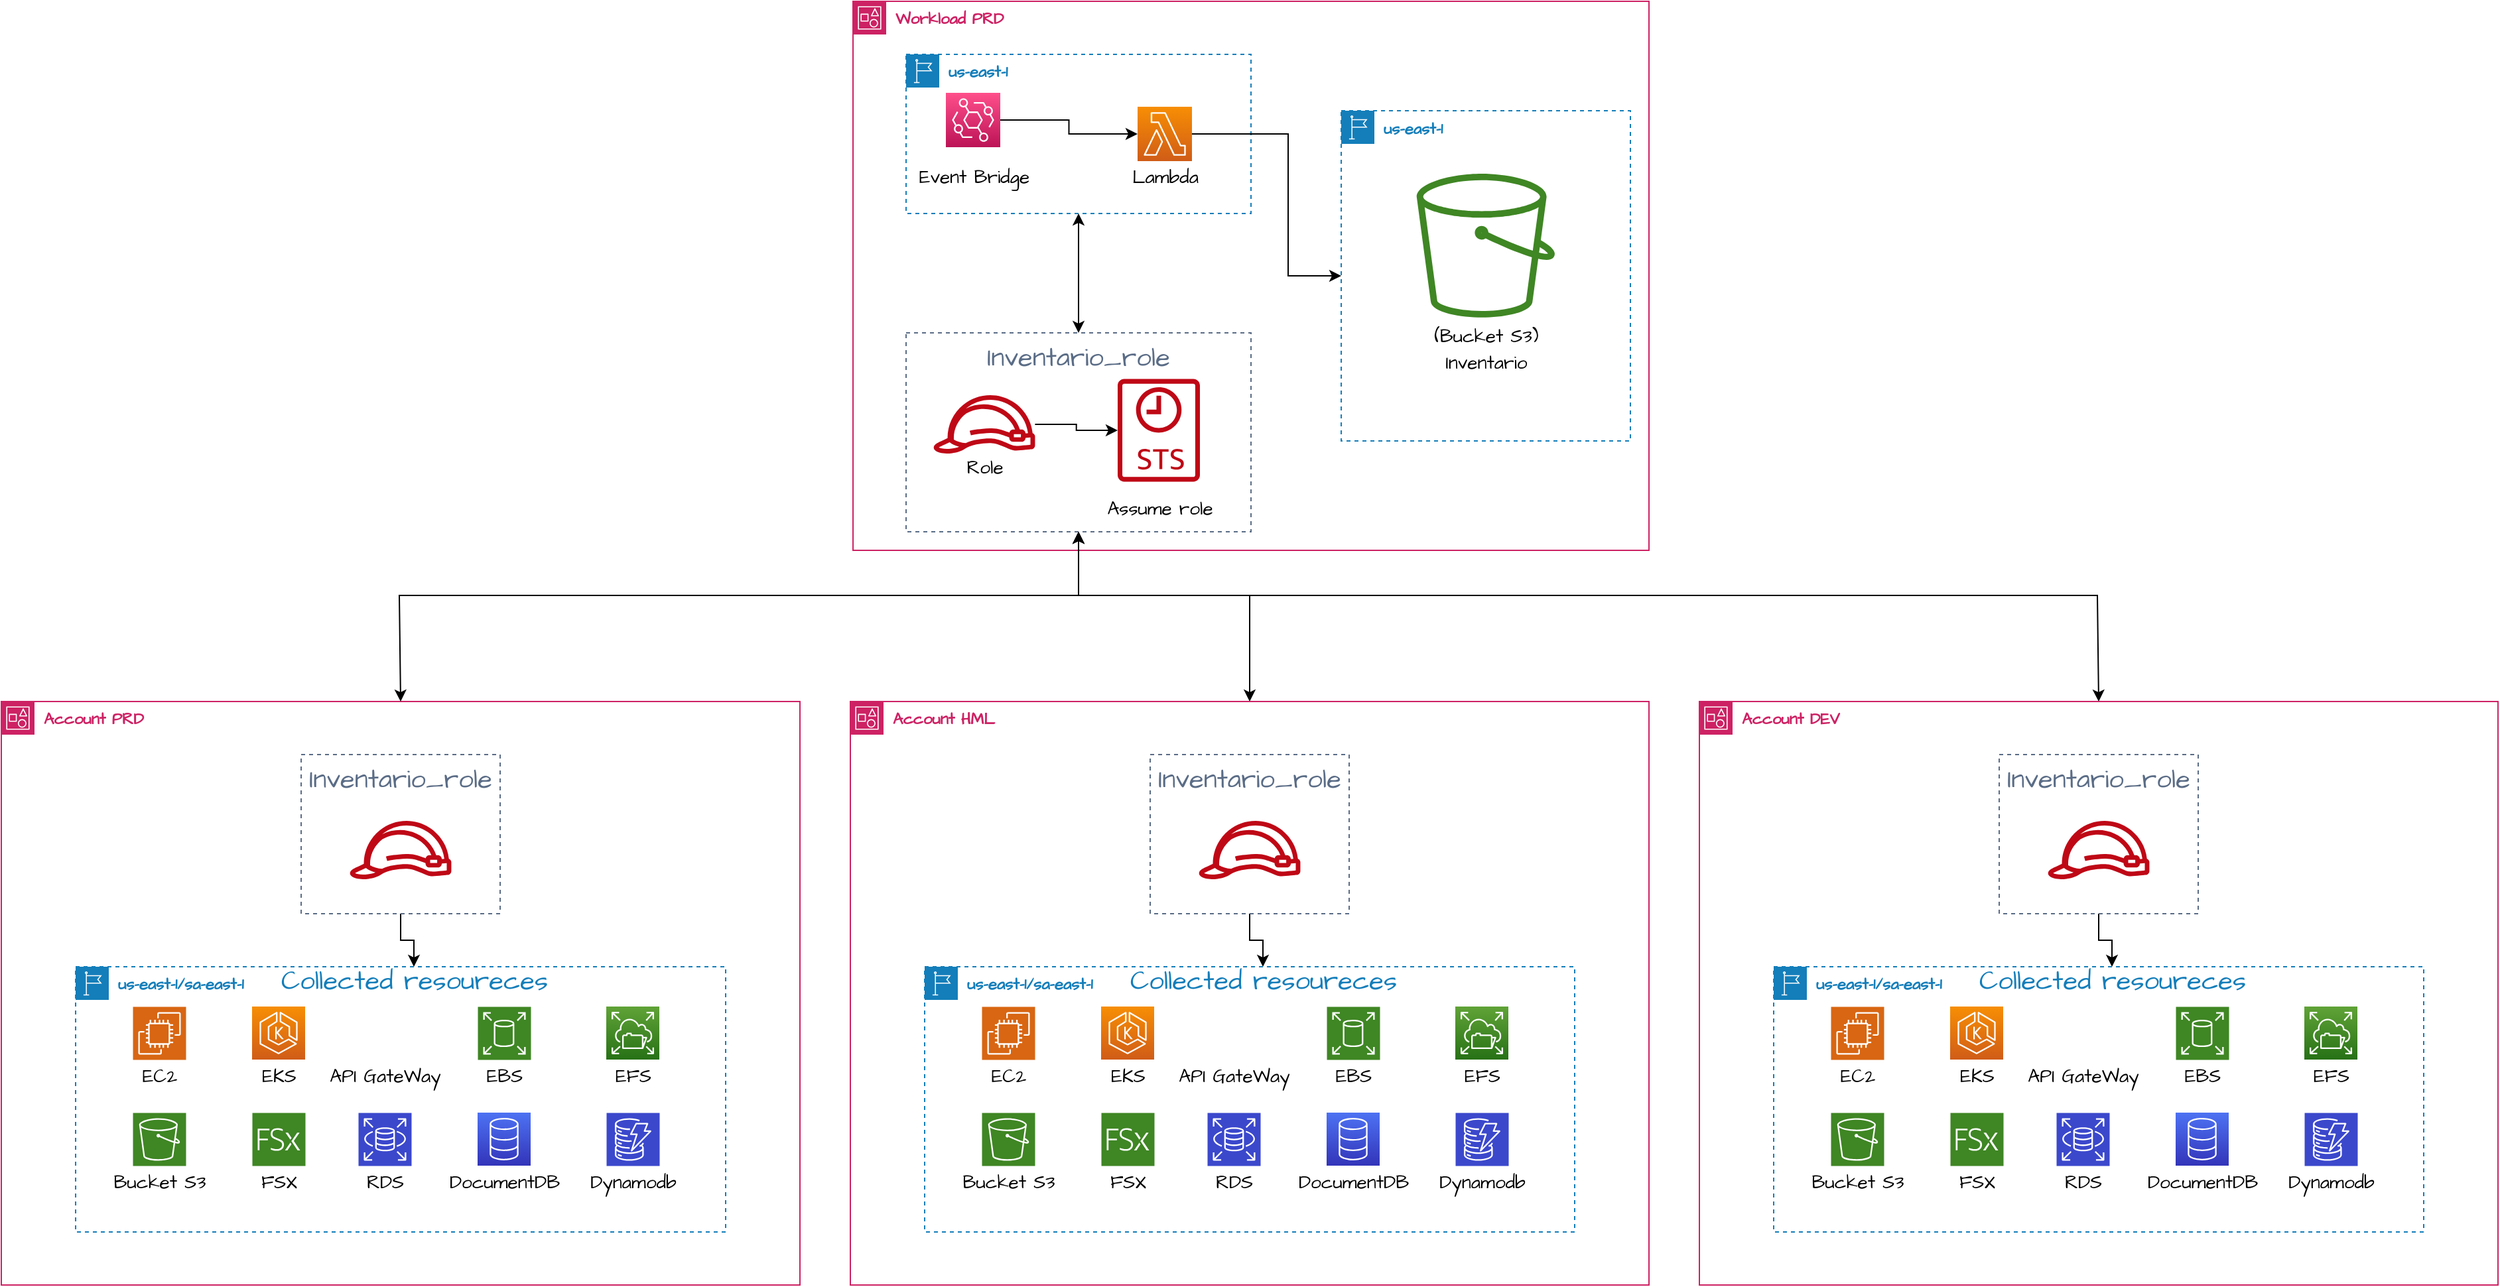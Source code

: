 <mxfile version="21.2.9" type="github">
  <diagram name="Página-1" id="VzRooWuVWmmBLkSY3yeb">
    <mxGraphModel dx="3067" dy="3306" grid="1" gridSize="10" guides="1" tooltips="1" connect="1" arrows="1" fold="1" page="1" pageScale="1" pageWidth="827" pageHeight="1169" math="0" shadow="0">
      <root>
        <mxCell id="0" />
        <mxCell id="1" parent="0" />
        <mxCell id="jStCBAq80HZp-Zrw6Ssf-123" value="&lt;b&gt;Workload PRD&lt;/b&gt;" style="points=[[0,0],[0.25,0],[0.5,0],[0.75,0],[1,0],[1,0.25],[1,0.5],[1,0.75],[1,1],[0.75,1],[0.5,1],[0.25,1],[0,1],[0,0.75],[0,0.5],[0,0.25]];outlineConnect=0;gradientColor=none;html=1;whiteSpace=wrap;fontSize=12;fontStyle=0;container=1;pointerEvents=0;collapsible=0;recursiveResize=0;shape=mxgraph.aws4.group;grIcon=mxgraph.aws4.group_account;strokeColor=#CD2264;fillColor=none;verticalAlign=top;align=left;spacingLeft=30;fontColor=#CD2264;dashed=0;hachureGap=4;fontFamily=Architects Daughter;fontSource=https%3A%2F%2Ffonts.googleapis.com%2Fcss%3Ffamily%3DArchitects%2BDaughter;" vertex="1" parent="1">
          <mxGeometry x="-78" y="-2168" width="600" height="414" as="geometry" />
        </mxCell>
        <mxCell id="jStCBAq80HZp-Zrw6Ssf-241" value="&lt;b&gt;us-east-1&lt;/b&gt;" style="points=[[0,0],[0.25,0],[0.5,0],[0.75,0],[1,0],[1,0.25],[1,0.5],[1,0.75],[1,1],[0.75,1],[0.5,1],[0.25,1],[0,1],[0,0.75],[0,0.5],[0,0.25]];outlineConnect=0;gradientColor=none;html=1;whiteSpace=wrap;fontSize=12;fontStyle=0;container=1;pointerEvents=0;collapsible=0;recursiveResize=0;shape=mxgraph.aws4.group;grIcon=mxgraph.aws4.group_region;strokeColor=#147EBA;fillColor=none;verticalAlign=top;align=left;spacingLeft=30;fontColor=#147EBA;dashed=1;hachureGap=4;fontFamily=Architects Daughter;fontSource=https%3A%2F%2Ffonts.googleapis.com%2Fcss%3Ffamily%3DArchitects%2BDaughter;" vertex="1" parent="jStCBAq80HZp-Zrw6Ssf-123">
          <mxGeometry x="368" y="82.5" width="218" height="249" as="geometry" />
        </mxCell>
        <mxCell id="jStCBAq80HZp-Zrw6Ssf-157" value="" style="sketch=0;outlineConnect=0;fontColor=#232F3E;gradientColor=none;fillColor=#3F8624;strokeColor=none;dashed=0;verticalLabelPosition=bottom;verticalAlign=top;align=center;html=1;fontSize=12;fontStyle=0;aspect=fixed;pointerEvents=1;shape=mxgraph.aws4.bucket;hachureGap=4;jiggle=2;curveFitting=1;fontFamily=Architects Daughter;fontSource=https%3A%2F%2Ffonts.googleapis.com%2Fcss%3Ffamily%3DArchitects%2BDaughter;" vertex="1" parent="jStCBAq80HZp-Zrw6Ssf-241">
          <mxGeometry x="56.89" y="47.5" width="104.23" height="108.4" as="geometry" />
        </mxCell>
        <mxCell id="jStCBAq80HZp-Zrw6Ssf-158" value="&lt;font style=&quot;font-size: 14px;&quot;&gt;Inventario&lt;/font&gt;" style="text;html=1;align=center;verticalAlign=middle;resizable=0;points=[];autosize=1;strokeColor=none;fillColor=none;fontSize=20;fontFamily=Architects Daughter;" vertex="1" parent="jStCBAq80HZp-Zrw6Ssf-241">
          <mxGeometry x="69" y="167" width="80" height="40" as="geometry" />
        </mxCell>
        <mxCell id="jStCBAq80HZp-Zrw6Ssf-269" value="&lt;font style=&quot;font-size: 14px;&quot;&gt;(Bucket S3)&lt;/font&gt;" style="text;html=1;align=center;verticalAlign=middle;resizable=0;points=[];autosize=1;strokeColor=none;fillColor=none;fontSize=20;fontFamily=Architects Daughter;" vertex="1" parent="jStCBAq80HZp-Zrw6Ssf-241">
          <mxGeometry x="59.0" y="147" width="100" height="40" as="geometry" />
        </mxCell>
        <mxCell id="jStCBAq80HZp-Zrw6Ssf-126" value="Inventario_role" style="fillColor=none;strokeColor=#5A6C86;dashed=1;verticalAlign=top;fontStyle=0;fontColor=#5A6C86;whiteSpace=wrap;html=1;hachureGap=4;fontFamily=Architects Daughter;fontSource=https%3A%2F%2Ffonts.googleapis.com%2Fcss%3Ffamily%3DArchitects%2BDaughter;fontSize=20;" vertex="1" parent="jStCBAq80HZp-Zrw6Ssf-123">
          <mxGeometry x="40" y="250" width="260" height="150" as="geometry" />
        </mxCell>
        <mxCell id="jStCBAq80HZp-Zrw6Ssf-124" value="&lt;b&gt;us-east-1&lt;/b&gt;" style="points=[[0,0],[0.25,0],[0.5,0],[0.75,0],[1,0],[1,0.25],[1,0.5],[1,0.75],[1,1],[0.75,1],[0.5,1],[0.25,1],[0,1],[0,0.75],[0,0.5],[0,0.25]];outlineConnect=0;gradientColor=none;html=1;whiteSpace=wrap;fontSize=12;fontStyle=0;container=1;pointerEvents=0;collapsible=0;recursiveResize=0;shape=mxgraph.aws4.group;grIcon=mxgraph.aws4.group_region;strokeColor=#147EBA;fillColor=none;verticalAlign=top;align=left;spacingLeft=30;fontColor=#147EBA;dashed=1;hachureGap=4;fontFamily=Architects Daughter;fontSource=https%3A%2F%2Ffonts.googleapis.com%2Fcss%3Ffamily%3DArchitects%2BDaughter;" vertex="1" parent="jStCBAq80HZp-Zrw6Ssf-123">
          <mxGeometry x="40" y="40" width="260" height="120" as="geometry" />
        </mxCell>
        <mxCell id="jStCBAq80HZp-Zrw6Ssf-97" value="" style="sketch=0;points=[[0,0,0],[0.25,0,0],[0.5,0,0],[0.75,0,0],[1,0,0],[0,1,0],[0.25,1,0],[0.5,1,0],[0.75,1,0],[1,1,0],[0,0.25,0],[0,0.5,0],[0,0.75,0],[1,0.25,0],[1,0.5,0],[1,0.75,0]];outlineConnect=0;fontColor=#232F3E;gradientColor=#F78E04;gradientDirection=north;fillColor=#D05C17;strokeColor=#ffffff;dashed=0;verticalLabelPosition=bottom;verticalAlign=top;align=center;html=1;fontSize=12;fontStyle=0;aspect=fixed;shape=mxgraph.aws4.resourceIcon;resIcon=mxgraph.aws4.lambda;hachureGap=4;jiggle=2;curveFitting=1;fontFamily=Architects Daughter;fontSource=https%3A%2F%2Ffonts.googleapis.com%2Fcss%3Ffamily%3DArchitects%2BDaughter;" vertex="1" parent="jStCBAq80HZp-Zrw6Ssf-124">
          <mxGeometry x="174.5" y="39.5" width="41" height="41" as="geometry" />
        </mxCell>
        <mxCell id="jStCBAq80HZp-Zrw6Ssf-271" value="&lt;font style=&quot;font-size: 14px;&quot;&gt;Lambda&lt;/font&gt;" style="text;html=1;align=center;verticalAlign=middle;resizable=0;points=[];autosize=1;strokeColor=none;fillColor=none;fontSize=20;fontFamily=Architects Daughter;" vertex="1" parent="jStCBAq80HZp-Zrw6Ssf-124">
          <mxGeometry x="160" y="70" width="70" height="40" as="geometry" />
        </mxCell>
        <mxCell id="jStCBAq80HZp-Zrw6Ssf-281" style="edgeStyle=orthogonalEdgeStyle;rounded=0;hachureGap=4;orthogonalLoop=1;jettySize=auto;html=1;fontFamily=Architects Daughter;fontSource=https%3A%2F%2Ffonts.googleapis.com%2Fcss%3Ffamily%3DArchitects%2BDaughter;fontSize=16;entryX=0;entryY=0.5;entryDx=0;entryDy=0;entryPerimeter=0;" edge="1" parent="jStCBAq80HZp-Zrw6Ssf-124" source="jStCBAq80HZp-Zrw6Ssf-103" target="jStCBAq80HZp-Zrw6Ssf-97">
          <mxGeometry relative="1" as="geometry">
            <mxPoint x="150" y="49" as="targetPoint" />
          </mxGeometry>
        </mxCell>
        <mxCell id="jStCBAq80HZp-Zrw6Ssf-103" value="" style="sketch=0;points=[[0,0,0],[0.25,0,0],[0.5,0,0],[0.75,0,0],[1,0,0],[0,1,0],[0.25,1,0],[0.5,1,0],[0.75,1,0],[1,1,0],[0,0.25,0],[0,0.5,0],[0,0.75,0],[1,0.25,0],[1,0.5,0],[1,0.75,0]];outlineConnect=0;fontColor=#232F3E;gradientColor=#FF4F8B;gradientDirection=north;fillColor=#BC1356;strokeColor=#ffffff;dashed=0;verticalLabelPosition=bottom;verticalAlign=top;align=center;html=1;fontSize=12;fontStyle=0;aspect=fixed;shape=mxgraph.aws4.resourceIcon;resIcon=mxgraph.aws4.eventbridge;hachureGap=4;jiggle=2;curveFitting=1;fontFamily=Architects Daughter;fontSource=https%3A%2F%2Ffonts.googleapis.com%2Fcss%3Ffamily%3DArchitects%2BDaughter;" vertex="1" parent="jStCBAq80HZp-Zrw6Ssf-124">
          <mxGeometry x="30" y="29" width="41" height="41" as="geometry" />
        </mxCell>
        <mxCell id="jStCBAq80HZp-Zrw6Ssf-272" value="&lt;font style=&quot;font-size: 14px;&quot;&gt;Event Bridge&lt;/font&gt;" style="text;html=1;align=center;verticalAlign=middle;resizable=0;points=[];autosize=1;strokeColor=none;fillColor=none;fontSize=20;fontFamily=Architects Daughter;" vertex="1" parent="jStCBAq80HZp-Zrw6Ssf-124">
          <mxGeometry x="-4.5" y="70" width="110" height="40" as="geometry" />
        </mxCell>
        <mxCell id="jStCBAq80HZp-Zrw6Ssf-282" style="edgeStyle=orthogonalEdgeStyle;rounded=0;hachureGap=4;orthogonalLoop=1;jettySize=auto;html=1;fontFamily=Architects Daughter;fontSource=https%3A%2F%2Ffonts.googleapis.com%2Fcss%3Ffamily%3DArchitects%2BDaughter;fontSize=16;" edge="1" parent="jStCBAq80HZp-Zrw6Ssf-123" source="jStCBAq80HZp-Zrw6Ssf-127" target="jStCBAq80HZp-Zrw6Ssf-128">
          <mxGeometry relative="1" as="geometry" />
        </mxCell>
        <mxCell id="jStCBAq80HZp-Zrw6Ssf-127" value="" style="sketch=0;outlineConnect=0;fontColor=#232F3E;gradientColor=none;fillColor=#BF0816;strokeColor=none;dashed=0;verticalLabelPosition=bottom;verticalAlign=top;align=center;html=1;fontSize=12;fontStyle=0;aspect=fixed;pointerEvents=1;shape=mxgraph.aws4.role;hachureGap=4;jiggle=2;curveFitting=1;fontFamily=Architects Daughter;fontSource=https%3A%2F%2Ffonts.googleapis.com%2Fcss%3Ffamily%3DArchitects%2BDaughter;" vertex="1" parent="jStCBAq80HZp-Zrw6Ssf-123">
          <mxGeometry x="60.0" y="297" width="78" height="44" as="geometry" />
        </mxCell>
        <mxCell id="jStCBAq80HZp-Zrw6Ssf-128" value="" style="sketch=0;outlineConnect=0;fontColor=#232F3E;gradientColor=none;fillColor=#BF0816;strokeColor=none;dashed=0;verticalLabelPosition=bottom;verticalAlign=top;align=center;html=1;fontSize=12;fontStyle=0;aspect=fixed;pointerEvents=1;shape=mxgraph.aws4.sts_alternate;hachureGap=4;jiggle=2;curveFitting=1;fontFamily=Architects Daughter;fontSource=https%3A%2F%2Ffonts.googleapis.com%2Fcss%3Ffamily%3DArchitects%2BDaughter;" vertex="1" parent="jStCBAq80HZp-Zrw6Ssf-123">
          <mxGeometry x="199.5" y="284.5" width="62" height="78" as="geometry" />
        </mxCell>
        <mxCell id="jStCBAq80HZp-Zrw6Ssf-270" value="&lt;font style=&quot;font-size: 14px;&quot;&gt;Role&lt;/font&gt;" style="text;html=1;align=center;verticalAlign=middle;resizable=0;points=[];autosize=1;strokeColor=none;fillColor=none;fontSize=20;fontFamily=Architects Daughter;" vertex="1" parent="jStCBAq80HZp-Zrw6Ssf-123">
          <mxGeometry x="74" y="329" width="50" height="40" as="geometry" />
        </mxCell>
        <mxCell id="jStCBAq80HZp-Zrw6Ssf-284" value="&lt;font style=&quot;font-size: 14px;&quot;&gt;Assume role&lt;/font&gt;" style="text;html=1;align=center;verticalAlign=middle;resizable=0;points=[];autosize=1;strokeColor=none;fillColor=none;fontSize=20;fontFamily=Architects Daughter;" vertex="1" parent="jStCBAq80HZp-Zrw6Ssf-123">
          <mxGeometry x="180.5" y="360" width="100" height="40" as="geometry" />
        </mxCell>
        <mxCell id="jStCBAq80HZp-Zrw6Ssf-289" value="" style="endArrow=classic;startArrow=classic;html=1;rounded=0;hachureGap=4;fontFamily=Architects Daughter;fontSource=https%3A%2F%2Ffonts.googleapis.com%2Fcss%3Ffamily%3DArchitects%2BDaughter;fontSize=16;entryX=0.5;entryY=1;entryDx=0;entryDy=0;exitX=0.5;exitY=0;exitDx=0;exitDy=0;" edge="1" parent="jStCBAq80HZp-Zrw6Ssf-123" source="jStCBAq80HZp-Zrw6Ssf-126" target="jStCBAq80HZp-Zrw6Ssf-124">
          <mxGeometry width="50" height="50" relative="1" as="geometry">
            <mxPoint x="125" y="227" as="sourcePoint" />
            <mxPoint x="175" y="177" as="targetPoint" />
          </mxGeometry>
        </mxCell>
        <mxCell id="jStCBAq80HZp-Zrw6Ssf-293" style="edgeStyle=orthogonalEdgeStyle;rounded=0;hachureGap=4;orthogonalLoop=1;jettySize=auto;html=1;fontFamily=Architects Daughter;fontSource=https%3A%2F%2Ffonts.googleapis.com%2Fcss%3Ffamily%3DArchitects%2BDaughter;fontSize=16;" edge="1" parent="jStCBAq80HZp-Zrw6Ssf-123" source="jStCBAq80HZp-Zrw6Ssf-97" target="jStCBAq80HZp-Zrw6Ssf-241">
          <mxGeometry relative="1" as="geometry">
            <Array as="points">
              <mxPoint x="328" y="100" />
              <mxPoint x="328" y="207" />
            </Array>
          </mxGeometry>
        </mxCell>
        <mxCell id="jStCBAq80HZp-Zrw6Ssf-132" value="&lt;b&gt;Account PRD&lt;/b&gt;" style="points=[[0,0],[0.25,0],[0.5,0],[0.75,0],[1,0],[1,0.25],[1,0.5],[1,0.75],[1,1],[0.75,1],[0.5,1],[0.25,1],[0,1],[0,0.75],[0,0.5],[0,0.25]];outlineConnect=0;gradientColor=none;html=1;whiteSpace=wrap;fontSize=12;fontStyle=0;container=1;pointerEvents=0;collapsible=0;recursiveResize=0;shape=mxgraph.aws4.group;grIcon=mxgraph.aws4.group_account;strokeColor=#CD2264;fillColor=none;verticalAlign=top;align=left;spacingLeft=30;fontColor=#CD2264;dashed=0;hachureGap=4;fontFamily=Architects Daughter;fontSource=https%3A%2F%2Ffonts.googleapis.com%2Fcss%3Ffamily%3DArchitects%2BDaughter;" vertex="1" parent="1">
          <mxGeometry x="-720" y="-1640" width="602" height="440" as="geometry" />
        </mxCell>
        <mxCell id="jStCBAq80HZp-Zrw6Ssf-296" style="edgeStyle=orthogonalEdgeStyle;rounded=0;hachureGap=4;orthogonalLoop=1;jettySize=auto;html=1;fontFamily=Architects Daughter;fontSource=https%3A%2F%2Ffonts.googleapis.com%2Fcss%3Ffamily%3DArchitects%2BDaughter;fontSize=16;entryX=0.5;entryY=0.25;entryDx=0;entryDy=0;entryPerimeter=0;" edge="1" parent="jStCBAq80HZp-Zrw6Ssf-132" source="jStCBAq80HZp-Zrw6Ssf-135" target="jStCBAq80HZp-Zrw6Ssf-198">
          <mxGeometry relative="1" as="geometry" />
        </mxCell>
        <mxCell id="jStCBAq80HZp-Zrw6Ssf-135" value="Inventario_role" style="fillColor=none;strokeColor=#5A6C86;dashed=1;verticalAlign=top;fontStyle=0;fontColor=#5A6C86;whiteSpace=wrap;html=1;hachureGap=4;fontFamily=Architects Daughter;fontSource=https%3A%2F%2Ffonts.googleapis.com%2Fcss%3Ffamily%3DArchitects%2BDaughter;fontSize=20;" vertex="1" parent="jStCBAq80HZp-Zrw6Ssf-132">
          <mxGeometry x="226" y="40" width="150" height="120" as="geometry" />
        </mxCell>
        <mxCell id="jStCBAq80HZp-Zrw6Ssf-137" value="" style="sketch=0;outlineConnect=0;fontColor=#232F3E;gradientColor=none;fillColor=#BF0816;strokeColor=none;dashed=0;verticalLabelPosition=bottom;verticalAlign=top;align=center;html=1;fontSize=12;fontStyle=0;aspect=fixed;pointerEvents=1;shape=mxgraph.aws4.role;hachureGap=4;jiggle=2;curveFitting=1;fontFamily=Architects Daughter;fontSource=https%3A%2F%2Ffonts.googleapis.com%2Fcss%3Ffamily%3DArchitects%2BDaughter;" vertex="1" parent="jStCBAq80HZp-Zrw6Ssf-132">
          <mxGeometry x="262.0" y="90" width="78" height="44" as="geometry" />
        </mxCell>
        <mxCell id="jStCBAq80HZp-Zrw6Ssf-140" value="&lt;b&gt;us-east-1/sa-east-1&lt;/b&gt;" style="points=[[0,0],[0.25,0],[0.5,0],[0.75,0],[1,0],[1,0.25],[1,0.5],[1,0.75],[1,1],[0.75,1],[0.5,1],[0.25,1],[0,1],[0,0.75],[0,0.5],[0,0.25]];outlineConnect=0;gradientColor=none;html=1;whiteSpace=wrap;fontSize=12;fontStyle=0;container=1;pointerEvents=0;collapsible=0;recursiveResize=0;shape=mxgraph.aws4.group;grIcon=mxgraph.aws4.group_region;strokeColor=#147EBA;fillColor=none;verticalAlign=top;align=left;spacingLeft=30;fontColor=#147EBA;dashed=1;hachureGap=4;fontFamily=Architects Daughter;fontSource=https%3A%2F%2Ffonts.googleapis.com%2Fcss%3Ffamily%3DArchitects%2BDaughter;" vertex="1" parent="jStCBAq80HZp-Zrw6Ssf-132">
          <mxGeometry x="56" y="200" width="490" height="200" as="geometry" />
        </mxCell>
        <mxCell id="jStCBAq80HZp-Zrw6Ssf-79" value="" style="html=1;overflow=block;blockSpacing=1;whiteSpace=wrap;shape=mxgraph.aws4.resourceIcon;resIcon=mxgraph.aws4.ec2;verticalLabelPosition=bottom;align=center;verticalAlign=top;strokeColor=#ffffff;pointerEvents=1;fontSize=13;spacing=0;strokeOpacity=100;rounded=1;absoluteArcSize=1;arcSize=9;fillColor=#d86613;strokeWidth=2.3;lucidId=VLP564rc3VLV;" vertex="1" parent="jStCBAq80HZp-Zrw6Ssf-140">
          <mxGeometry x="43" y="30" width="40" height="40" as="geometry" />
        </mxCell>
        <mxCell id="jStCBAq80HZp-Zrw6Ssf-115" value="" style="sketch=0;points=[[0,0,0],[0.25,0,0],[0.5,0,0],[0.75,0,0],[1,0,0],[0,1,0],[0.25,1,0],[0.5,1,0],[0.75,1,0],[1,1,0],[0,0.25,0],[0,0.5,0],[0,0.75,0],[1,0.25,0],[1,0.5,0],[1,0.75,0]];outlineConnect=0;fontColor=#232F3E;gradientColor=#F78E04;gradientDirection=north;fillColor=#D05C17;strokeColor=#ffffff;dashed=0;verticalLabelPosition=bottom;verticalAlign=top;align=center;html=1;fontSize=12;fontStyle=0;aspect=fixed;shape=mxgraph.aws4.resourceIcon;resIcon=mxgraph.aws4.eks;hachureGap=4;jiggle=2;curveFitting=1;fontFamily=Architects Daughter;fontSource=https%3A%2F%2Ffonts.googleapis.com%2Fcss%3Ffamily%3DArchitects%2BDaughter;" vertex="1" parent="jStCBAq80HZp-Zrw6Ssf-140">
          <mxGeometry x="133" y="30" width="40" height="40" as="geometry" />
        </mxCell>
        <mxCell id="jStCBAq80HZp-Zrw6Ssf-84" value="" style="html=1;overflow=block;blockSpacing=1;whiteSpace=wrap;shape=image;fontSize=13;spacing=0;strokeColor=none;strokeOpacity=100;strokeWidth=0;image=https://images.lucid.app/images/45615121-0fde-41e3-a332-d0e352b0bb33/content;imageAspect=0;lucidId=YUP5qHfr82i2;" vertex="1" parent="jStCBAq80HZp-Zrw6Ssf-140">
          <mxGeometry x="213" y="30" width="40" height="40" as="geometry" />
        </mxCell>
        <mxCell id="jStCBAq80HZp-Zrw6Ssf-82" value="" style="html=1;overflow=block;blockSpacing=1;whiteSpace=wrap;shape=mxgraph.aws4.resourceIcon;resIcon=mxgraph.aws4.elastic_block_store;labelPosition=center;verticalLabelPosition=bottom;align=center;verticalAlign=top;strokeColor=#ffffff;pointerEvents=1;fontSize=13;spacing=0;strokeOpacity=100;rounded=1;absoluteArcSize=1;arcSize=9;fillColor=#3f8624;strokeWidth=2.3;lucidId=uNP53A2GF-6j;" vertex="1" parent="jStCBAq80HZp-Zrw6Ssf-140">
          <mxGeometry x="303" y="30" width="40" height="40" as="geometry" />
        </mxCell>
        <mxCell id="jStCBAq80HZp-Zrw6Ssf-116" value="" style="sketch=0;points=[[0,0,0],[0.25,0,0],[0.5,0,0],[0.75,0,0],[1,0,0],[0,1,0],[0.25,1,0],[0.5,1,0],[0.75,1,0],[1,1,0],[0,0.25,0],[0,0.5,0],[0,0.75,0],[1,0.25,0],[1,0.5,0],[1,0.75,0]];outlineConnect=0;fontColor=#232F3E;gradientColor=#60A337;gradientDirection=north;fillColor=#277116;strokeColor=#ffffff;dashed=0;verticalLabelPosition=bottom;verticalAlign=top;align=center;html=1;fontSize=12;fontStyle=0;aspect=fixed;shape=mxgraph.aws4.resourceIcon;resIcon=mxgraph.aws4.elastic_file_system;hachureGap=4;jiggle=2;curveFitting=1;fontFamily=Architects Daughter;fontSource=https%3A%2F%2Ffonts.googleapis.com%2Fcss%3Ffamily%3DArchitects%2BDaughter;" vertex="1" parent="jStCBAq80HZp-Zrw6Ssf-140">
          <mxGeometry x="400" y="30" width="40" height="40" as="geometry" />
        </mxCell>
        <mxCell id="jStCBAq80HZp-Zrw6Ssf-85" value="" style="html=1;overflow=block;blockSpacing=1;whiteSpace=wrap;shape=mxgraph.aws4.resourceIcon;resIcon=mxgraph.aws4.s3;labelPosition=center;verticalLabelPosition=bottom;align=center;verticalAlign=top;strokeColor=#ffffff;pointerEvents=1;fontSize=13;spacing=0;strokeOpacity=100;rounded=1;absoluteArcSize=1;arcSize=9;fillColor=#3f8624;strokeWidth=2.3;lucidId=0VP5lnikihRS;" vertex="1" parent="jStCBAq80HZp-Zrw6Ssf-140">
          <mxGeometry x="43" y="110" width="40" height="40" as="geometry" />
        </mxCell>
        <mxCell id="jStCBAq80HZp-Zrw6Ssf-81" value="" style="html=1;overflow=block;blockSpacing=1;whiteSpace=wrap;shape=mxgraph.aws4.resourceIcon;resIcon=mxgraph.aws4.fsx;labelPosition=center;verticalLabelPosition=bottom;align=center;verticalAlign=top;strokeColor=#ffffff;pointerEvents=1;fontSize=13;spacing=0;strokeOpacity=100;rounded=1;absoluteArcSize=1;arcSize=9;fillColor=#3f8624;strokeWidth=2.3;lucidId=9MP5vk~L6b_T;" vertex="1" parent="jStCBAq80HZp-Zrw6Ssf-140">
          <mxGeometry x="133" y="110" width="40" height="40" as="geometry" />
        </mxCell>
        <mxCell id="jStCBAq80HZp-Zrw6Ssf-86" value="" style="html=1;overflow=block;blockSpacing=1;whiteSpace=wrap;shape=mxgraph.aws4.resourceIcon;resIcon=mxgraph.aws4.rds;verticalLabelPosition=bottom;align=center;verticalAlign=top;strokeColor=#ffffff;pointerEvents=1;fontSize=13;spacing=0;strokeOpacity=100;rounded=1;absoluteArcSize=1;arcSize=9;fillColor=#3b48cc;strokeWidth=2.3;lucidId=CWP5NWTmOiCy;" vertex="1" parent="jStCBAq80HZp-Zrw6Ssf-140">
          <mxGeometry x="213" y="110" width="40" height="40" as="geometry" />
        </mxCell>
        <mxCell id="jStCBAq80HZp-Zrw6Ssf-88" value="" style="html=1;overflow=block;blockSpacing=1;whiteSpace=wrap;shape=mxgraph.aws4.resourceIcon;resIcon=mxgraph.aws4.dynamodb;verticalLabelPosition=bottom;align=center;verticalAlign=top;strokeColor=#ffffff;pointerEvents=1;fontSize=13;spacing=0;strokeOpacity=100;rounded=1;absoluteArcSize=1;arcSize=9;fillColor=#3b48cc;strokeWidth=2.3;lucidId=0XP5R61sQiSh;" vertex="1" parent="jStCBAq80HZp-Zrw6Ssf-140">
          <mxGeometry x="400" y="110" width="40" height="40" as="geometry" />
        </mxCell>
        <mxCell id="jStCBAq80HZp-Zrw6Ssf-198" value="&lt;font color=&quot;#147eba&quot;&gt;Collected resoureces&lt;/font&gt;&lt;span data-lucid-content=&quot;{&amp;quot;t&amp;quot;:&amp;quot;    Collected resources&amp;quot;,&amp;quot;m&amp;quot;:[{&amp;quot;s&amp;quot;:0,&amp;quot;n&amp;quot;:&amp;quot;a&amp;quot;,&amp;quot;v&amp;quot;:&amp;quot;left&amp;quot;},{&amp;quot;s&amp;quot;:0,&amp;quot;n&amp;quot;:&amp;quot;c&amp;quot;,&amp;quot;v&amp;quot;:&amp;quot;#b40c4cff&amp;quot;,&amp;quot;e&amp;quot;:23},{&amp;quot;s&amp;quot;:0,&amp;quot;n&amp;quot;:&amp;quot;s&amp;quot;,&amp;quot;v&amp;quot;:17.778,&amp;quot;e&amp;quot;:23}]}&quot; data-lucid-type=&quot;application/vnd.lucid.text&quot;&gt;&lt;/span&gt;" style="text;html=1;align=center;verticalAlign=middle;resizable=0;points=[];autosize=1;strokeColor=none;fillColor=none;fontSize=20;fontFamily=Architects Daughter;" vertex="1" parent="jStCBAq80HZp-Zrw6Ssf-140">
          <mxGeometry x="145" y="-10" width="220" height="40" as="geometry" />
        </mxCell>
        <mxCell id="jStCBAq80HZp-Zrw6Ssf-297" value="&lt;font style=&quot;font-size: 14px;&quot;&gt;EC2&lt;/font&gt;" style="text;html=1;align=center;verticalAlign=middle;resizable=0;points=[];autosize=1;strokeColor=none;fillColor=none;fontSize=20;fontFamily=Architects Daughter;" vertex="1" parent="jStCBAq80HZp-Zrw6Ssf-140">
          <mxGeometry x="38" y="60" width="50" height="40" as="geometry" />
        </mxCell>
        <mxCell id="jStCBAq80HZp-Zrw6Ssf-298" value="&lt;font style=&quot;font-size: 14px;&quot;&gt;EKS&lt;/font&gt;" style="text;html=1;align=center;verticalAlign=middle;resizable=0;points=[];autosize=1;strokeColor=none;fillColor=none;fontSize=20;fontFamily=Architects Daughter;" vertex="1" parent="jStCBAq80HZp-Zrw6Ssf-140">
          <mxGeometry x="128" y="60" width="50" height="40" as="geometry" />
        </mxCell>
        <mxCell id="jStCBAq80HZp-Zrw6Ssf-299" value="&lt;font style=&quot;font-size: 14px;&quot;&gt;API GateWay&lt;/font&gt;" style="text;html=1;align=center;verticalAlign=middle;resizable=0;points=[];autosize=1;strokeColor=none;fillColor=none;fontSize=20;fontFamily=Architects Daughter;" vertex="1" parent="jStCBAq80HZp-Zrw6Ssf-140">
          <mxGeometry x="178" y="60" width="110" height="40" as="geometry" />
        </mxCell>
        <mxCell id="jStCBAq80HZp-Zrw6Ssf-300" value="&lt;font style=&quot;font-size: 14px;&quot;&gt;EBS&lt;/font&gt;" style="text;html=1;align=center;verticalAlign=middle;resizable=0;points=[];autosize=1;strokeColor=none;fillColor=none;fontSize=20;fontFamily=Architects Daughter;" vertex="1" parent="jStCBAq80HZp-Zrw6Ssf-140">
          <mxGeometry x="298" y="60" width="50" height="40" as="geometry" />
        </mxCell>
        <mxCell id="jStCBAq80HZp-Zrw6Ssf-301" value="&lt;font style=&quot;font-size: 14px;&quot;&gt;EFS&lt;/font&gt;" style="text;html=1;align=center;verticalAlign=middle;resizable=0;points=[];autosize=1;strokeColor=none;fillColor=none;fontSize=20;fontFamily=Architects Daughter;" vertex="1" parent="jStCBAq80HZp-Zrw6Ssf-140">
          <mxGeometry x="395" y="60" width="50" height="40" as="geometry" />
        </mxCell>
        <mxCell id="jStCBAq80HZp-Zrw6Ssf-302" value="&lt;font style=&quot;font-size: 14px;&quot;&gt;Bucket S3&lt;/font&gt;" style="text;html=1;align=center;verticalAlign=middle;resizable=0;points=[];autosize=1;strokeColor=none;fillColor=none;fontSize=20;fontFamily=Architects Daughter;" vertex="1" parent="jStCBAq80HZp-Zrw6Ssf-140">
          <mxGeometry x="18" y="140" width="90" height="40" as="geometry" />
        </mxCell>
        <mxCell id="jStCBAq80HZp-Zrw6Ssf-303" value="&lt;font style=&quot;font-size: 14px;&quot;&gt;FSX&lt;/font&gt;" style="text;html=1;align=center;verticalAlign=middle;resizable=0;points=[];autosize=1;strokeColor=none;fillColor=none;fontSize=20;fontFamily=Architects Daughter;" vertex="1" parent="jStCBAq80HZp-Zrw6Ssf-140">
          <mxGeometry x="128" y="140" width="50" height="40" as="geometry" />
        </mxCell>
        <mxCell id="jStCBAq80HZp-Zrw6Ssf-304" value="&lt;font style=&quot;font-size: 14px;&quot;&gt;RDS&lt;/font&gt;" style="text;html=1;align=center;verticalAlign=middle;resizable=0;points=[];autosize=1;strokeColor=none;fillColor=none;fontSize=20;fontFamily=Architects Daughter;" vertex="1" parent="jStCBAq80HZp-Zrw6Ssf-140">
          <mxGeometry x="208" y="140" width="50" height="40" as="geometry" />
        </mxCell>
        <mxCell id="jStCBAq80HZp-Zrw6Ssf-305" value="" style="sketch=0;points=[[0,0,0],[0.25,0,0],[0.5,0,0],[0.75,0,0],[1,0,0],[0,1,0],[0.25,1,0],[0.5,1,0],[0.75,1,0],[1,1,0],[0,0.25,0],[0,0.5,0],[0,0.75,0],[1,0.25,0],[1,0.5,0],[1,0.75,0]];outlineConnect=0;fontColor=#232F3E;gradientColor=#4D72F3;gradientDirection=north;fillColor=#3334B9;strokeColor=#ffffff;dashed=0;verticalLabelPosition=bottom;verticalAlign=top;align=center;html=1;fontSize=12;fontStyle=0;aspect=fixed;shape=mxgraph.aws4.resourceIcon;resIcon=mxgraph.aws4.database;hachureGap=4;jiggle=2;curveFitting=1;fontFamily=Architects Daughter;fontSource=https%3A%2F%2Ffonts.googleapis.com%2Fcss%3Ffamily%3DArchitects%2BDaughter;" vertex="1" parent="jStCBAq80HZp-Zrw6Ssf-140">
          <mxGeometry x="303" y="110" width="40" height="40" as="geometry" />
        </mxCell>
        <mxCell id="jStCBAq80HZp-Zrw6Ssf-306" value="&lt;font style=&quot;font-size: 14px;&quot;&gt;DocumentDB&lt;/font&gt;" style="text;html=1;align=center;verticalAlign=middle;resizable=0;points=[];autosize=1;strokeColor=none;fillColor=none;fontSize=20;fontFamily=Architects Daughter;" vertex="1" parent="jStCBAq80HZp-Zrw6Ssf-140">
          <mxGeometry x="268" y="140" width="110" height="40" as="geometry" />
        </mxCell>
        <mxCell id="jStCBAq80HZp-Zrw6Ssf-307" value="&lt;font style=&quot;font-size: 14px;&quot;&gt;Dynamodb&lt;/font&gt;" style="text;html=1;align=center;verticalAlign=middle;resizable=0;points=[];autosize=1;strokeColor=none;fillColor=none;fontSize=20;fontFamily=Architects Daughter;" vertex="1" parent="jStCBAq80HZp-Zrw6Ssf-140">
          <mxGeometry x="375" y="140" width="90" height="40" as="geometry" />
        </mxCell>
        <mxCell id="jStCBAq80HZp-Zrw6Ssf-290" value="" style="endArrow=classic;startArrow=classic;html=1;rounded=0;hachureGap=4;fontFamily=Architects Daughter;fontSource=https%3A%2F%2Ffonts.googleapis.com%2Fcss%3Ffamily%3DArchitects%2BDaughter;fontSize=16;entryX=0.5;entryY=1;entryDx=0;entryDy=0;exitX=0.5;exitY=0;exitDx=0;exitDy=0;" edge="1" parent="1" source="jStCBAq80HZp-Zrw6Ssf-132" target="jStCBAq80HZp-Zrw6Ssf-126">
          <mxGeometry width="50" height="50" relative="1" as="geometry">
            <mxPoint x="70" y="-1690" as="sourcePoint" />
            <mxPoint x="120" y="-1740" as="targetPoint" />
            <Array as="points">
              <mxPoint x="-420" y="-1720" />
              <mxPoint x="92" y="-1720" />
            </Array>
          </mxGeometry>
        </mxCell>
        <mxCell id="jStCBAq80HZp-Zrw6Ssf-291" value="" style="endArrow=classic;startArrow=classic;html=1;rounded=0;hachureGap=4;fontFamily=Architects Daughter;fontSource=https%3A%2F%2Ffonts.googleapis.com%2Fcss%3Ffamily%3DArchitects%2BDaughter;fontSize=16;entryX=0.5;entryY=1;entryDx=0;entryDy=0;exitX=0.5;exitY=0;exitDx=0;exitDy=0;" edge="1" parent="1" source="jStCBAq80HZp-Zrw6Ssf-308" target="jStCBAq80HZp-Zrw6Ssf-126">
          <mxGeometry width="50" height="50" relative="1" as="geometry">
            <mxPoint x="220" y="-1620" as="sourcePoint" />
            <mxPoint x="70" y="-1760" as="targetPoint" />
            <Array as="points">
              <mxPoint x="221" y="-1720" />
              <mxPoint x="92" y="-1720" />
            </Array>
          </mxGeometry>
        </mxCell>
        <mxCell id="jStCBAq80HZp-Zrw6Ssf-292" value="" style="endArrow=classic;startArrow=classic;html=1;rounded=0;hachureGap=4;fontFamily=Architects Daughter;fontSource=https%3A%2F%2Ffonts.googleapis.com%2Fcss%3Ffamily%3DArchitects%2BDaughter;fontSize=16;entryX=0.5;entryY=1;entryDx=0;entryDy=0;exitX=0.5;exitY=0;exitDx=0;exitDy=0;" edge="1" parent="1" source="jStCBAq80HZp-Zrw6Ssf-334" target="jStCBAq80HZp-Zrw6Ssf-126">
          <mxGeometry width="50" height="50" relative="1" as="geometry">
            <mxPoint x="830" y="-1620" as="sourcePoint" />
            <mxPoint x="880" y="-1670" as="targetPoint" />
            <Array as="points">
              <mxPoint x="860" y="-1720" />
              <mxPoint x="92" y="-1720" />
            </Array>
          </mxGeometry>
        </mxCell>
        <mxCell id="jStCBAq80HZp-Zrw6Ssf-308" value="&lt;b&gt;Account HML&lt;/b&gt;" style="points=[[0,0],[0.25,0],[0.5,0],[0.75,0],[1,0],[1,0.25],[1,0.5],[1,0.75],[1,1],[0.75,1],[0.5,1],[0.25,1],[0,1],[0,0.75],[0,0.5],[0,0.25]];outlineConnect=0;gradientColor=none;html=1;whiteSpace=wrap;fontSize=12;fontStyle=0;container=1;pointerEvents=0;collapsible=0;recursiveResize=0;shape=mxgraph.aws4.group;grIcon=mxgraph.aws4.group_account;strokeColor=#CD2264;fillColor=none;verticalAlign=top;align=left;spacingLeft=30;fontColor=#CD2264;dashed=0;hachureGap=4;fontFamily=Architects Daughter;fontSource=https%3A%2F%2Ffonts.googleapis.com%2Fcss%3Ffamily%3DArchitects%2BDaughter;" vertex="1" parent="1">
          <mxGeometry x="-80" y="-1640" width="602" height="440" as="geometry" />
        </mxCell>
        <mxCell id="jStCBAq80HZp-Zrw6Ssf-309" style="edgeStyle=orthogonalEdgeStyle;rounded=0;hachureGap=4;orthogonalLoop=1;jettySize=auto;html=1;fontFamily=Architects Daughter;fontSource=https%3A%2F%2Ffonts.googleapis.com%2Fcss%3Ffamily%3DArchitects%2BDaughter;fontSize=16;entryX=0.5;entryY=0.25;entryDx=0;entryDy=0;entryPerimeter=0;" edge="1" parent="jStCBAq80HZp-Zrw6Ssf-308" source="jStCBAq80HZp-Zrw6Ssf-310" target="jStCBAq80HZp-Zrw6Ssf-322">
          <mxGeometry relative="1" as="geometry" />
        </mxCell>
        <mxCell id="jStCBAq80HZp-Zrw6Ssf-310" value="Inventario_role" style="fillColor=none;strokeColor=#5A6C86;dashed=1;verticalAlign=top;fontStyle=0;fontColor=#5A6C86;whiteSpace=wrap;html=1;hachureGap=4;fontFamily=Architects Daughter;fontSource=https%3A%2F%2Ffonts.googleapis.com%2Fcss%3Ffamily%3DArchitects%2BDaughter;fontSize=20;" vertex="1" parent="jStCBAq80HZp-Zrw6Ssf-308">
          <mxGeometry x="226" y="40" width="150" height="120" as="geometry" />
        </mxCell>
        <mxCell id="jStCBAq80HZp-Zrw6Ssf-311" value="" style="sketch=0;outlineConnect=0;fontColor=#232F3E;gradientColor=none;fillColor=#BF0816;strokeColor=none;dashed=0;verticalLabelPosition=bottom;verticalAlign=top;align=center;html=1;fontSize=12;fontStyle=0;aspect=fixed;pointerEvents=1;shape=mxgraph.aws4.role;hachureGap=4;jiggle=2;curveFitting=1;fontFamily=Architects Daughter;fontSource=https%3A%2F%2Ffonts.googleapis.com%2Fcss%3Ffamily%3DArchitects%2BDaughter;" vertex="1" parent="jStCBAq80HZp-Zrw6Ssf-308">
          <mxGeometry x="262.0" y="90" width="78" height="44" as="geometry" />
        </mxCell>
        <mxCell id="jStCBAq80HZp-Zrw6Ssf-312" value="&lt;b&gt;us-east-1/sa-east-1&lt;/b&gt;" style="points=[[0,0],[0.25,0],[0.5,0],[0.75,0],[1,0],[1,0.25],[1,0.5],[1,0.75],[1,1],[0.75,1],[0.5,1],[0.25,1],[0,1],[0,0.75],[0,0.5],[0,0.25]];outlineConnect=0;gradientColor=none;html=1;whiteSpace=wrap;fontSize=12;fontStyle=0;container=1;pointerEvents=0;collapsible=0;recursiveResize=0;shape=mxgraph.aws4.group;grIcon=mxgraph.aws4.group_region;strokeColor=#147EBA;fillColor=none;verticalAlign=top;align=left;spacingLeft=30;fontColor=#147EBA;dashed=1;hachureGap=4;fontFamily=Architects Daughter;fontSource=https%3A%2F%2Ffonts.googleapis.com%2Fcss%3Ffamily%3DArchitects%2BDaughter;" vertex="1" parent="jStCBAq80HZp-Zrw6Ssf-308">
          <mxGeometry x="56" y="200" width="490" height="200" as="geometry" />
        </mxCell>
        <mxCell id="jStCBAq80HZp-Zrw6Ssf-313" value="" style="html=1;overflow=block;blockSpacing=1;whiteSpace=wrap;shape=mxgraph.aws4.resourceIcon;resIcon=mxgraph.aws4.ec2;verticalLabelPosition=bottom;align=center;verticalAlign=top;strokeColor=#ffffff;pointerEvents=1;fontSize=13;spacing=0;strokeOpacity=100;rounded=1;absoluteArcSize=1;arcSize=9;fillColor=#d86613;strokeWidth=2.3;lucidId=VLP564rc3VLV;" vertex="1" parent="jStCBAq80HZp-Zrw6Ssf-312">
          <mxGeometry x="43" y="30" width="40" height="40" as="geometry" />
        </mxCell>
        <mxCell id="jStCBAq80HZp-Zrw6Ssf-314" value="" style="sketch=0;points=[[0,0,0],[0.25,0,0],[0.5,0,0],[0.75,0,0],[1,0,0],[0,1,0],[0.25,1,0],[0.5,1,0],[0.75,1,0],[1,1,0],[0,0.25,0],[0,0.5,0],[0,0.75,0],[1,0.25,0],[1,0.5,0],[1,0.75,0]];outlineConnect=0;fontColor=#232F3E;gradientColor=#F78E04;gradientDirection=north;fillColor=#D05C17;strokeColor=#ffffff;dashed=0;verticalLabelPosition=bottom;verticalAlign=top;align=center;html=1;fontSize=12;fontStyle=0;aspect=fixed;shape=mxgraph.aws4.resourceIcon;resIcon=mxgraph.aws4.eks;hachureGap=4;jiggle=2;curveFitting=1;fontFamily=Architects Daughter;fontSource=https%3A%2F%2Ffonts.googleapis.com%2Fcss%3Ffamily%3DArchitects%2BDaughter;" vertex="1" parent="jStCBAq80HZp-Zrw6Ssf-312">
          <mxGeometry x="133" y="30" width="40" height="40" as="geometry" />
        </mxCell>
        <mxCell id="jStCBAq80HZp-Zrw6Ssf-315" value="" style="html=1;overflow=block;blockSpacing=1;whiteSpace=wrap;shape=image;fontSize=13;spacing=0;strokeColor=none;strokeOpacity=100;strokeWidth=0;image=https://images.lucid.app/images/45615121-0fde-41e3-a332-d0e352b0bb33/content;imageAspect=0;lucidId=YUP5qHfr82i2;" vertex="1" parent="jStCBAq80HZp-Zrw6Ssf-312">
          <mxGeometry x="213" y="30" width="40" height="40" as="geometry" />
        </mxCell>
        <mxCell id="jStCBAq80HZp-Zrw6Ssf-316" value="" style="html=1;overflow=block;blockSpacing=1;whiteSpace=wrap;shape=mxgraph.aws4.resourceIcon;resIcon=mxgraph.aws4.elastic_block_store;labelPosition=center;verticalLabelPosition=bottom;align=center;verticalAlign=top;strokeColor=#ffffff;pointerEvents=1;fontSize=13;spacing=0;strokeOpacity=100;rounded=1;absoluteArcSize=1;arcSize=9;fillColor=#3f8624;strokeWidth=2.3;lucidId=uNP53A2GF-6j;" vertex="1" parent="jStCBAq80HZp-Zrw6Ssf-312">
          <mxGeometry x="303" y="30" width="40" height="40" as="geometry" />
        </mxCell>
        <mxCell id="jStCBAq80HZp-Zrw6Ssf-317" value="" style="sketch=0;points=[[0,0,0],[0.25,0,0],[0.5,0,0],[0.75,0,0],[1,0,0],[0,1,0],[0.25,1,0],[0.5,1,0],[0.75,1,0],[1,1,0],[0,0.25,0],[0,0.5,0],[0,0.75,0],[1,0.25,0],[1,0.5,0],[1,0.75,0]];outlineConnect=0;fontColor=#232F3E;gradientColor=#60A337;gradientDirection=north;fillColor=#277116;strokeColor=#ffffff;dashed=0;verticalLabelPosition=bottom;verticalAlign=top;align=center;html=1;fontSize=12;fontStyle=0;aspect=fixed;shape=mxgraph.aws4.resourceIcon;resIcon=mxgraph.aws4.elastic_file_system;hachureGap=4;jiggle=2;curveFitting=1;fontFamily=Architects Daughter;fontSource=https%3A%2F%2Ffonts.googleapis.com%2Fcss%3Ffamily%3DArchitects%2BDaughter;" vertex="1" parent="jStCBAq80HZp-Zrw6Ssf-312">
          <mxGeometry x="400" y="30" width="40" height="40" as="geometry" />
        </mxCell>
        <mxCell id="jStCBAq80HZp-Zrw6Ssf-318" value="" style="html=1;overflow=block;blockSpacing=1;whiteSpace=wrap;shape=mxgraph.aws4.resourceIcon;resIcon=mxgraph.aws4.s3;labelPosition=center;verticalLabelPosition=bottom;align=center;verticalAlign=top;strokeColor=#ffffff;pointerEvents=1;fontSize=13;spacing=0;strokeOpacity=100;rounded=1;absoluteArcSize=1;arcSize=9;fillColor=#3f8624;strokeWidth=2.3;lucidId=0VP5lnikihRS;" vertex="1" parent="jStCBAq80HZp-Zrw6Ssf-312">
          <mxGeometry x="43" y="110" width="40" height="40" as="geometry" />
        </mxCell>
        <mxCell id="jStCBAq80HZp-Zrw6Ssf-319" value="" style="html=1;overflow=block;blockSpacing=1;whiteSpace=wrap;shape=mxgraph.aws4.resourceIcon;resIcon=mxgraph.aws4.fsx;labelPosition=center;verticalLabelPosition=bottom;align=center;verticalAlign=top;strokeColor=#ffffff;pointerEvents=1;fontSize=13;spacing=0;strokeOpacity=100;rounded=1;absoluteArcSize=1;arcSize=9;fillColor=#3f8624;strokeWidth=2.3;lucidId=9MP5vk~L6b_T;" vertex="1" parent="jStCBAq80HZp-Zrw6Ssf-312">
          <mxGeometry x="133" y="110" width="40" height="40" as="geometry" />
        </mxCell>
        <mxCell id="jStCBAq80HZp-Zrw6Ssf-320" value="" style="html=1;overflow=block;blockSpacing=1;whiteSpace=wrap;shape=mxgraph.aws4.resourceIcon;resIcon=mxgraph.aws4.rds;verticalLabelPosition=bottom;align=center;verticalAlign=top;strokeColor=#ffffff;pointerEvents=1;fontSize=13;spacing=0;strokeOpacity=100;rounded=1;absoluteArcSize=1;arcSize=9;fillColor=#3b48cc;strokeWidth=2.3;lucidId=CWP5NWTmOiCy;" vertex="1" parent="jStCBAq80HZp-Zrw6Ssf-312">
          <mxGeometry x="213" y="110" width="40" height="40" as="geometry" />
        </mxCell>
        <mxCell id="jStCBAq80HZp-Zrw6Ssf-321" value="" style="html=1;overflow=block;blockSpacing=1;whiteSpace=wrap;shape=mxgraph.aws4.resourceIcon;resIcon=mxgraph.aws4.dynamodb;verticalLabelPosition=bottom;align=center;verticalAlign=top;strokeColor=#ffffff;pointerEvents=1;fontSize=13;spacing=0;strokeOpacity=100;rounded=1;absoluteArcSize=1;arcSize=9;fillColor=#3b48cc;strokeWidth=2.3;lucidId=0XP5R61sQiSh;" vertex="1" parent="jStCBAq80HZp-Zrw6Ssf-312">
          <mxGeometry x="400" y="110" width="40" height="40" as="geometry" />
        </mxCell>
        <mxCell id="jStCBAq80HZp-Zrw6Ssf-322" value="&lt;font color=&quot;#147eba&quot;&gt;Collected resoureces&lt;/font&gt;&lt;span data-lucid-content=&quot;{&amp;quot;t&amp;quot;:&amp;quot;    Collected resources&amp;quot;,&amp;quot;m&amp;quot;:[{&amp;quot;s&amp;quot;:0,&amp;quot;n&amp;quot;:&amp;quot;a&amp;quot;,&amp;quot;v&amp;quot;:&amp;quot;left&amp;quot;},{&amp;quot;s&amp;quot;:0,&amp;quot;n&amp;quot;:&amp;quot;c&amp;quot;,&amp;quot;v&amp;quot;:&amp;quot;#b40c4cff&amp;quot;,&amp;quot;e&amp;quot;:23},{&amp;quot;s&amp;quot;:0,&amp;quot;n&amp;quot;:&amp;quot;s&amp;quot;,&amp;quot;v&amp;quot;:17.778,&amp;quot;e&amp;quot;:23}]}&quot; data-lucid-type=&quot;application/vnd.lucid.text&quot;&gt;&lt;/span&gt;" style="text;html=1;align=center;verticalAlign=middle;resizable=0;points=[];autosize=1;strokeColor=none;fillColor=none;fontSize=20;fontFamily=Architects Daughter;" vertex="1" parent="jStCBAq80HZp-Zrw6Ssf-312">
          <mxGeometry x="145" y="-10" width="220" height="40" as="geometry" />
        </mxCell>
        <mxCell id="jStCBAq80HZp-Zrw6Ssf-323" value="&lt;font style=&quot;font-size: 14px;&quot;&gt;EC2&lt;/font&gt;" style="text;html=1;align=center;verticalAlign=middle;resizable=0;points=[];autosize=1;strokeColor=none;fillColor=none;fontSize=20;fontFamily=Architects Daughter;" vertex="1" parent="jStCBAq80HZp-Zrw6Ssf-312">
          <mxGeometry x="38" y="60" width="50" height="40" as="geometry" />
        </mxCell>
        <mxCell id="jStCBAq80HZp-Zrw6Ssf-324" value="&lt;font style=&quot;font-size: 14px;&quot;&gt;EKS&lt;/font&gt;" style="text;html=1;align=center;verticalAlign=middle;resizable=0;points=[];autosize=1;strokeColor=none;fillColor=none;fontSize=20;fontFamily=Architects Daughter;" vertex="1" parent="jStCBAq80HZp-Zrw6Ssf-312">
          <mxGeometry x="128" y="60" width="50" height="40" as="geometry" />
        </mxCell>
        <mxCell id="jStCBAq80HZp-Zrw6Ssf-325" value="&lt;font style=&quot;font-size: 14px;&quot;&gt;API GateWay&lt;/font&gt;" style="text;html=1;align=center;verticalAlign=middle;resizable=0;points=[];autosize=1;strokeColor=none;fillColor=none;fontSize=20;fontFamily=Architects Daughter;" vertex="1" parent="jStCBAq80HZp-Zrw6Ssf-312">
          <mxGeometry x="178" y="60" width="110" height="40" as="geometry" />
        </mxCell>
        <mxCell id="jStCBAq80HZp-Zrw6Ssf-326" value="&lt;font style=&quot;font-size: 14px;&quot;&gt;EBS&lt;/font&gt;" style="text;html=1;align=center;verticalAlign=middle;resizable=0;points=[];autosize=1;strokeColor=none;fillColor=none;fontSize=20;fontFamily=Architects Daughter;" vertex="1" parent="jStCBAq80HZp-Zrw6Ssf-312">
          <mxGeometry x="298" y="60" width="50" height="40" as="geometry" />
        </mxCell>
        <mxCell id="jStCBAq80HZp-Zrw6Ssf-327" value="&lt;font style=&quot;font-size: 14px;&quot;&gt;EFS&lt;/font&gt;" style="text;html=1;align=center;verticalAlign=middle;resizable=0;points=[];autosize=1;strokeColor=none;fillColor=none;fontSize=20;fontFamily=Architects Daughter;" vertex="1" parent="jStCBAq80HZp-Zrw6Ssf-312">
          <mxGeometry x="395" y="60" width="50" height="40" as="geometry" />
        </mxCell>
        <mxCell id="jStCBAq80HZp-Zrw6Ssf-328" value="&lt;font style=&quot;font-size: 14px;&quot;&gt;Bucket S3&lt;/font&gt;" style="text;html=1;align=center;verticalAlign=middle;resizable=0;points=[];autosize=1;strokeColor=none;fillColor=none;fontSize=20;fontFamily=Architects Daughter;" vertex="1" parent="jStCBAq80HZp-Zrw6Ssf-312">
          <mxGeometry x="18" y="140" width="90" height="40" as="geometry" />
        </mxCell>
        <mxCell id="jStCBAq80HZp-Zrw6Ssf-329" value="&lt;font style=&quot;font-size: 14px;&quot;&gt;FSX&lt;/font&gt;" style="text;html=1;align=center;verticalAlign=middle;resizable=0;points=[];autosize=1;strokeColor=none;fillColor=none;fontSize=20;fontFamily=Architects Daughter;" vertex="1" parent="jStCBAq80HZp-Zrw6Ssf-312">
          <mxGeometry x="128" y="140" width="50" height="40" as="geometry" />
        </mxCell>
        <mxCell id="jStCBAq80HZp-Zrw6Ssf-330" value="&lt;font style=&quot;font-size: 14px;&quot;&gt;RDS&lt;/font&gt;" style="text;html=1;align=center;verticalAlign=middle;resizable=0;points=[];autosize=1;strokeColor=none;fillColor=none;fontSize=20;fontFamily=Architects Daughter;" vertex="1" parent="jStCBAq80HZp-Zrw6Ssf-312">
          <mxGeometry x="208" y="140" width="50" height="40" as="geometry" />
        </mxCell>
        <mxCell id="jStCBAq80HZp-Zrw6Ssf-331" value="" style="sketch=0;points=[[0,0,0],[0.25,0,0],[0.5,0,0],[0.75,0,0],[1,0,0],[0,1,0],[0.25,1,0],[0.5,1,0],[0.75,1,0],[1,1,0],[0,0.25,0],[0,0.5,0],[0,0.75,0],[1,0.25,0],[1,0.5,0],[1,0.75,0]];outlineConnect=0;fontColor=#232F3E;gradientColor=#4D72F3;gradientDirection=north;fillColor=#3334B9;strokeColor=#ffffff;dashed=0;verticalLabelPosition=bottom;verticalAlign=top;align=center;html=1;fontSize=12;fontStyle=0;aspect=fixed;shape=mxgraph.aws4.resourceIcon;resIcon=mxgraph.aws4.database;hachureGap=4;jiggle=2;curveFitting=1;fontFamily=Architects Daughter;fontSource=https%3A%2F%2Ffonts.googleapis.com%2Fcss%3Ffamily%3DArchitects%2BDaughter;" vertex="1" parent="jStCBAq80HZp-Zrw6Ssf-312">
          <mxGeometry x="303" y="110" width="40" height="40" as="geometry" />
        </mxCell>
        <mxCell id="jStCBAq80HZp-Zrw6Ssf-332" value="&lt;font style=&quot;font-size: 14px;&quot;&gt;DocumentDB&lt;/font&gt;" style="text;html=1;align=center;verticalAlign=middle;resizable=0;points=[];autosize=1;strokeColor=none;fillColor=none;fontSize=20;fontFamily=Architects Daughter;" vertex="1" parent="jStCBAq80HZp-Zrw6Ssf-312">
          <mxGeometry x="268" y="140" width="110" height="40" as="geometry" />
        </mxCell>
        <mxCell id="jStCBAq80HZp-Zrw6Ssf-333" value="&lt;font style=&quot;font-size: 14px;&quot;&gt;Dynamodb&lt;/font&gt;" style="text;html=1;align=center;verticalAlign=middle;resizable=0;points=[];autosize=1;strokeColor=none;fillColor=none;fontSize=20;fontFamily=Architects Daughter;" vertex="1" parent="jStCBAq80HZp-Zrw6Ssf-312">
          <mxGeometry x="375" y="140" width="90" height="40" as="geometry" />
        </mxCell>
        <mxCell id="jStCBAq80HZp-Zrw6Ssf-334" value="&lt;b&gt;Account DEV&lt;/b&gt;" style="points=[[0,0],[0.25,0],[0.5,0],[0.75,0],[1,0],[1,0.25],[1,0.5],[1,0.75],[1,1],[0.75,1],[0.5,1],[0.25,1],[0,1],[0,0.75],[0,0.5],[0,0.25]];outlineConnect=0;gradientColor=none;html=1;whiteSpace=wrap;fontSize=12;fontStyle=0;container=1;pointerEvents=0;collapsible=0;recursiveResize=0;shape=mxgraph.aws4.group;grIcon=mxgraph.aws4.group_account;strokeColor=#CD2264;fillColor=none;verticalAlign=top;align=left;spacingLeft=30;fontColor=#CD2264;dashed=0;hachureGap=4;fontFamily=Architects Daughter;fontSource=https%3A%2F%2Ffonts.googleapis.com%2Fcss%3Ffamily%3DArchitects%2BDaughter;" vertex="1" parent="1">
          <mxGeometry x="560" y="-1640" width="602" height="440" as="geometry" />
        </mxCell>
        <mxCell id="jStCBAq80HZp-Zrw6Ssf-335" style="edgeStyle=orthogonalEdgeStyle;rounded=0;hachureGap=4;orthogonalLoop=1;jettySize=auto;html=1;fontFamily=Architects Daughter;fontSource=https%3A%2F%2Ffonts.googleapis.com%2Fcss%3Ffamily%3DArchitects%2BDaughter;fontSize=16;entryX=0.5;entryY=0.25;entryDx=0;entryDy=0;entryPerimeter=0;" edge="1" parent="jStCBAq80HZp-Zrw6Ssf-334" source="jStCBAq80HZp-Zrw6Ssf-336" target="jStCBAq80HZp-Zrw6Ssf-348">
          <mxGeometry relative="1" as="geometry" />
        </mxCell>
        <mxCell id="jStCBAq80HZp-Zrw6Ssf-336" value="Inventario_role" style="fillColor=none;strokeColor=#5A6C86;dashed=1;verticalAlign=top;fontStyle=0;fontColor=#5A6C86;whiteSpace=wrap;html=1;hachureGap=4;fontFamily=Architects Daughter;fontSource=https%3A%2F%2Ffonts.googleapis.com%2Fcss%3Ffamily%3DArchitects%2BDaughter;fontSize=20;" vertex="1" parent="jStCBAq80HZp-Zrw6Ssf-334">
          <mxGeometry x="226" y="40" width="150" height="120" as="geometry" />
        </mxCell>
        <mxCell id="jStCBAq80HZp-Zrw6Ssf-337" value="" style="sketch=0;outlineConnect=0;fontColor=#232F3E;gradientColor=none;fillColor=#BF0816;strokeColor=none;dashed=0;verticalLabelPosition=bottom;verticalAlign=top;align=center;html=1;fontSize=12;fontStyle=0;aspect=fixed;pointerEvents=1;shape=mxgraph.aws4.role;hachureGap=4;jiggle=2;curveFitting=1;fontFamily=Architects Daughter;fontSource=https%3A%2F%2Ffonts.googleapis.com%2Fcss%3Ffamily%3DArchitects%2BDaughter;" vertex="1" parent="jStCBAq80HZp-Zrw6Ssf-334">
          <mxGeometry x="262.0" y="90" width="78" height="44" as="geometry" />
        </mxCell>
        <mxCell id="jStCBAq80HZp-Zrw6Ssf-338" value="&lt;b&gt;us-east-1/sa-east-1&lt;/b&gt;" style="points=[[0,0],[0.25,0],[0.5,0],[0.75,0],[1,0],[1,0.25],[1,0.5],[1,0.75],[1,1],[0.75,1],[0.5,1],[0.25,1],[0,1],[0,0.75],[0,0.5],[0,0.25]];outlineConnect=0;gradientColor=none;html=1;whiteSpace=wrap;fontSize=12;fontStyle=0;container=1;pointerEvents=0;collapsible=0;recursiveResize=0;shape=mxgraph.aws4.group;grIcon=mxgraph.aws4.group_region;strokeColor=#147EBA;fillColor=none;verticalAlign=top;align=left;spacingLeft=30;fontColor=#147EBA;dashed=1;hachureGap=4;fontFamily=Architects Daughter;fontSource=https%3A%2F%2Ffonts.googleapis.com%2Fcss%3Ffamily%3DArchitects%2BDaughter;" vertex="1" parent="jStCBAq80HZp-Zrw6Ssf-334">
          <mxGeometry x="56" y="200" width="490" height="200" as="geometry" />
        </mxCell>
        <mxCell id="jStCBAq80HZp-Zrw6Ssf-339" value="" style="html=1;overflow=block;blockSpacing=1;whiteSpace=wrap;shape=mxgraph.aws4.resourceIcon;resIcon=mxgraph.aws4.ec2;verticalLabelPosition=bottom;align=center;verticalAlign=top;strokeColor=#ffffff;pointerEvents=1;fontSize=13;spacing=0;strokeOpacity=100;rounded=1;absoluteArcSize=1;arcSize=9;fillColor=#d86613;strokeWidth=2.3;lucidId=VLP564rc3VLV;" vertex="1" parent="jStCBAq80HZp-Zrw6Ssf-338">
          <mxGeometry x="43" y="30" width="40" height="40" as="geometry" />
        </mxCell>
        <mxCell id="jStCBAq80HZp-Zrw6Ssf-340" value="" style="sketch=0;points=[[0,0,0],[0.25,0,0],[0.5,0,0],[0.75,0,0],[1,0,0],[0,1,0],[0.25,1,0],[0.5,1,0],[0.75,1,0],[1,1,0],[0,0.25,0],[0,0.5,0],[0,0.75,0],[1,0.25,0],[1,0.5,0],[1,0.75,0]];outlineConnect=0;fontColor=#232F3E;gradientColor=#F78E04;gradientDirection=north;fillColor=#D05C17;strokeColor=#ffffff;dashed=0;verticalLabelPosition=bottom;verticalAlign=top;align=center;html=1;fontSize=12;fontStyle=0;aspect=fixed;shape=mxgraph.aws4.resourceIcon;resIcon=mxgraph.aws4.eks;hachureGap=4;jiggle=2;curveFitting=1;fontFamily=Architects Daughter;fontSource=https%3A%2F%2Ffonts.googleapis.com%2Fcss%3Ffamily%3DArchitects%2BDaughter;" vertex="1" parent="jStCBAq80HZp-Zrw6Ssf-338">
          <mxGeometry x="133" y="30" width="40" height="40" as="geometry" />
        </mxCell>
        <mxCell id="jStCBAq80HZp-Zrw6Ssf-341" value="" style="html=1;overflow=block;blockSpacing=1;whiteSpace=wrap;shape=image;fontSize=13;spacing=0;strokeColor=none;strokeOpacity=100;strokeWidth=0;image=https://images.lucid.app/images/45615121-0fde-41e3-a332-d0e352b0bb33/content;imageAspect=0;lucidId=YUP5qHfr82i2;" vertex="1" parent="jStCBAq80HZp-Zrw6Ssf-338">
          <mxGeometry x="213" y="30" width="40" height="40" as="geometry" />
        </mxCell>
        <mxCell id="jStCBAq80HZp-Zrw6Ssf-342" value="" style="html=1;overflow=block;blockSpacing=1;whiteSpace=wrap;shape=mxgraph.aws4.resourceIcon;resIcon=mxgraph.aws4.elastic_block_store;labelPosition=center;verticalLabelPosition=bottom;align=center;verticalAlign=top;strokeColor=#ffffff;pointerEvents=1;fontSize=13;spacing=0;strokeOpacity=100;rounded=1;absoluteArcSize=1;arcSize=9;fillColor=#3f8624;strokeWidth=2.3;lucidId=uNP53A2GF-6j;" vertex="1" parent="jStCBAq80HZp-Zrw6Ssf-338">
          <mxGeometry x="303" y="30" width="40" height="40" as="geometry" />
        </mxCell>
        <mxCell id="jStCBAq80HZp-Zrw6Ssf-343" value="" style="sketch=0;points=[[0,0,0],[0.25,0,0],[0.5,0,0],[0.75,0,0],[1,0,0],[0,1,0],[0.25,1,0],[0.5,1,0],[0.75,1,0],[1,1,0],[0,0.25,0],[0,0.5,0],[0,0.75,0],[1,0.25,0],[1,0.5,0],[1,0.75,0]];outlineConnect=0;fontColor=#232F3E;gradientColor=#60A337;gradientDirection=north;fillColor=#277116;strokeColor=#ffffff;dashed=0;verticalLabelPosition=bottom;verticalAlign=top;align=center;html=1;fontSize=12;fontStyle=0;aspect=fixed;shape=mxgraph.aws4.resourceIcon;resIcon=mxgraph.aws4.elastic_file_system;hachureGap=4;jiggle=2;curveFitting=1;fontFamily=Architects Daughter;fontSource=https%3A%2F%2Ffonts.googleapis.com%2Fcss%3Ffamily%3DArchitects%2BDaughter;" vertex="1" parent="jStCBAq80HZp-Zrw6Ssf-338">
          <mxGeometry x="400" y="30" width="40" height="40" as="geometry" />
        </mxCell>
        <mxCell id="jStCBAq80HZp-Zrw6Ssf-344" value="" style="html=1;overflow=block;blockSpacing=1;whiteSpace=wrap;shape=mxgraph.aws4.resourceIcon;resIcon=mxgraph.aws4.s3;labelPosition=center;verticalLabelPosition=bottom;align=center;verticalAlign=top;strokeColor=#ffffff;pointerEvents=1;fontSize=13;spacing=0;strokeOpacity=100;rounded=1;absoluteArcSize=1;arcSize=9;fillColor=#3f8624;strokeWidth=2.3;lucidId=0VP5lnikihRS;" vertex="1" parent="jStCBAq80HZp-Zrw6Ssf-338">
          <mxGeometry x="43" y="110" width="40" height="40" as="geometry" />
        </mxCell>
        <mxCell id="jStCBAq80HZp-Zrw6Ssf-345" value="" style="html=1;overflow=block;blockSpacing=1;whiteSpace=wrap;shape=mxgraph.aws4.resourceIcon;resIcon=mxgraph.aws4.fsx;labelPosition=center;verticalLabelPosition=bottom;align=center;verticalAlign=top;strokeColor=#ffffff;pointerEvents=1;fontSize=13;spacing=0;strokeOpacity=100;rounded=1;absoluteArcSize=1;arcSize=9;fillColor=#3f8624;strokeWidth=2.3;lucidId=9MP5vk~L6b_T;" vertex="1" parent="jStCBAq80HZp-Zrw6Ssf-338">
          <mxGeometry x="133" y="110" width="40" height="40" as="geometry" />
        </mxCell>
        <mxCell id="jStCBAq80HZp-Zrw6Ssf-346" value="" style="html=1;overflow=block;blockSpacing=1;whiteSpace=wrap;shape=mxgraph.aws4.resourceIcon;resIcon=mxgraph.aws4.rds;verticalLabelPosition=bottom;align=center;verticalAlign=top;strokeColor=#ffffff;pointerEvents=1;fontSize=13;spacing=0;strokeOpacity=100;rounded=1;absoluteArcSize=1;arcSize=9;fillColor=#3b48cc;strokeWidth=2.3;lucidId=CWP5NWTmOiCy;" vertex="1" parent="jStCBAq80HZp-Zrw6Ssf-338">
          <mxGeometry x="213" y="110" width="40" height="40" as="geometry" />
        </mxCell>
        <mxCell id="jStCBAq80HZp-Zrw6Ssf-347" value="" style="html=1;overflow=block;blockSpacing=1;whiteSpace=wrap;shape=mxgraph.aws4.resourceIcon;resIcon=mxgraph.aws4.dynamodb;verticalLabelPosition=bottom;align=center;verticalAlign=top;strokeColor=#ffffff;pointerEvents=1;fontSize=13;spacing=0;strokeOpacity=100;rounded=1;absoluteArcSize=1;arcSize=9;fillColor=#3b48cc;strokeWidth=2.3;lucidId=0XP5R61sQiSh;" vertex="1" parent="jStCBAq80HZp-Zrw6Ssf-338">
          <mxGeometry x="400" y="110" width="40" height="40" as="geometry" />
        </mxCell>
        <mxCell id="jStCBAq80HZp-Zrw6Ssf-348" value="&lt;font color=&quot;#147eba&quot;&gt;Collected resoureces&lt;/font&gt;&lt;span data-lucid-content=&quot;{&amp;quot;t&amp;quot;:&amp;quot;    Collected resources&amp;quot;,&amp;quot;m&amp;quot;:[{&amp;quot;s&amp;quot;:0,&amp;quot;n&amp;quot;:&amp;quot;a&amp;quot;,&amp;quot;v&amp;quot;:&amp;quot;left&amp;quot;},{&amp;quot;s&amp;quot;:0,&amp;quot;n&amp;quot;:&amp;quot;c&amp;quot;,&amp;quot;v&amp;quot;:&amp;quot;#b40c4cff&amp;quot;,&amp;quot;e&amp;quot;:23},{&amp;quot;s&amp;quot;:0,&amp;quot;n&amp;quot;:&amp;quot;s&amp;quot;,&amp;quot;v&amp;quot;:17.778,&amp;quot;e&amp;quot;:23}]}&quot; data-lucid-type=&quot;application/vnd.lucid.text&quot;&gt;&lt;/span&gt;" style="text;html=1;align=center;verticalAlign=middle;resizable=0;points=[];autosize=1;strokeColor=none;fillColor=none;fontSize=20;fontFamily=Architects Daughter;" vertex="1" parent="jStCBAq80HZp-Zrw6Ssf-338">
          <mxGeometry x="145" y="-10" width="220" height="40" as="geometry" />
        </mxCell>
        <mxCell id="jStCBAq80HZp-Zrw6Ssf-349" value="&lt;font style=&quot;font-size: 14px;&quot;&gt;EC2&lt;/font&gt;" style="text;html=1;align=center;verticalAlign=middle;resizable=0;points=[];autosize=1;strokeColor=none;fillColor=none;fontSize=20;fontFamily=Architects Daughter;" vertex="1" parent="jStCBAq80HZp-Zrw6Ssf-338">
          <mxGeometry x="38" y="60" width="50" height="40" as="geometry" />
        </mxCell>
        <mxCell id="jStCBAq80HZp-Zrw6Ssf-350" value="&lt;font style=&quot;font-size: 14px;&quot;&gt;EKS&lt;/font&gt;" style="text;html=1;align=center;verticalAlign=middle;resizable=0;points=[];autosize=1;strokeColor=none;fillColor=none;fontSize=20;fontFamily=Architects Daughter;" vertex="1" parent="jStCBAq80HZp-Zrw6Ssf-338">
          <mxGeometry x="128" y="60" width="50" height="40" as="geometry" />
        </mxCell>
        <mxCell id="jStCBAq80HZp-Zrw6Ssf-351" value="&lt;font style=&quot;font-size: 14px;&quot;&gt;API GateWay&lt;/font&gt;" style="text;html=1;align=center;verticalAlign=middle;resizable=0;points=[];autosize=1;strokeColor=none;fillColor=none;fontSize=20;fontFamily=Architects Daughter;" vertex="1" parent="jStCBAq80HZp-Zrw6Ssf-338">
          <mxGeometry x="178" y="60" width="110" height="40" as="geometry" />
        </mxCell>
        <mxCell id="jStCBAq80HZp-Zrw6Ssf-352" value="&lt;font style=&quot;font-size: 14px;&quot;&gt;EBS&lt;/font&gt;" style="text;html=1;align=center;verticalAlign=middle;resizable=0;points=[];autosize=1;strokeColor=none;fillColor=none;fontSize=20;fontFamily=Architects Daughter;" vertex="1" parent="jStCBAq80HZp-Zrw6Ssf-338">
          <mxGeometry x="298" y="60" width="50" height="40" as="geometry" />
        </mxCell>
        <mxCell id="jStCBAq80HZp-Zrw6Ssf-353" value="&lt;font style=&quot;font-size: 14px;&quot;&gt;EFS&lt;/font&gt;" style="text;html=1;align=center;verticalAlign=middle;resizable=0;points=[];autosize=1;strokeColor=none;fillColor=none;fontSize=20;fontFamily=Architects Daughter;" vertex="1" parent="jStCBAq80HZp-Zrw6Ssf-338">
          <mxGeometry x="395" y="60" width="50" height="40" as="geometry" />
        </mxCell>
        <mxCell id="jStCBAq80HZp-Zrw6Ssf-354" value="&lt;font style=&quot;font-size: 14px;&quot;&gt;Bucket S3&lt;/font&gt;" style="text;html=1;align=center;verticalAlign=middle;resizable=0;points=[];autosize=1;strokeColor=none;fillColor=none;fontSize=20;fontFamily=Architects Daughter;" vertex="1" parent="jStCBAq80HZp-Zrw6Ssf-338">
          <mxGeometry x="18" y="140" width="90" height="40" as="geometry" />
        </mxCell>
        <mxCell id="jStCBAq80HZp-Zrw6Ssf-355" value="&lt;font style=&quot;font-size: 14px;&quot;&gt;FSX&lt;/font&gt;" style="text;html=1;align=center;verticalAlign=middle;resizable=0;points=[];autosize=1;strokeColor=none;fillColor=none;fontSize=20;fontFamily=Architects Daughter;" vertex="1" parent="jStCBAq80HZp-Zrw6Ssf-338">
          <mxGeometry x="128" y="140" width="50" height="40" as="geometry" />
        </mxCell>
        <mxCell id="jStCBAq80HZp-Zrw6Ssf-356" value="&lt;font style=&quot;font-size: 14px;&quot;&gt;RDS&lt;/font&gt;" style="text;html=1;align=center;verticalAlign=middle;resizable=0;points=[];autosize=1;strokeColor=none;fillColor=none;fontSize=20;fontFamily=Architects Daughter;" vertex="1" parent="jStCBAq80HZp-Zrw6Ssf-338">
          <mxGeometry x="208" y="140" width="50" height="40" as="geometry" />
        </mxCell>
        <mxCell id="jStCBAq80HZp-Zrw6Ssf-357" value="" style="sketch=0;points=[[0,0,0],[0.25,0,0],[0.5,0,0],[0.75,0,0],[1,0,0],[0,1,0],[0.25,1,0],[0.5,1,0],[0.75,1,0],[1,1,0],[0,0.25,0],[0,0.5,0],[0,0.75,0],[1,0.25,0],[1,0.5,0],[1,0.75,0]];outlineConnect=0;fontColor=#232F3E;gradientColor=#4D72F3;gradientDirection=north;fillColor=#3334B9;strokeColor=#ffffff;dashed=0;verticalLabelPosition=bottom;verticalAlign=top;align=center;html=1;fontSize=12;fontStyle=0;aspect=fixed;shape=mxgraph.aws4.resourceIcon;resIcon=mxgraph.aws4.database;hachureGap=4;jiggle=2;curveFitting=1;fontFamily=Architects Daughter;fontSource=https%3A%2F%2Ffonts.googleapis.com%2Fcss%3Ffamily%3DArchitects%2BDaughter;" vertex="1" parent="jStCBAq80HZp-Zrw6Ssf-338">
          <mxGeometry x="303" y="110" width="40" height="40" as="geometry" />
        </mxCell>
        <mxCell id="jStCBAq80HZp-Zrw6Ssf-358" value="&lt;font style=&quot;font-size: 14px;&quot;&gt;DocumentDB&lt;/font&gt;" style="text;html=1;align=center;verticalAlign=middle;resizable=0;points=[];autosize=1;strokeColor=none;fillColor=none;fontSize=20;fontFamily=Architects Daughter;" vertex="1" parent="jStCBAq80HZp-Zrw6Ssf-338">
          <mxGeometry x="268" y="140" width="110" height="40" as="geometry" />
        </mxCell>
        <mxCell id="jStCBAq80HZp-Zrw6Ssf-359" value="&lt;font style=&quot;font-size: 14px;&quot;&gt;Dynamodb&lt;/font&gt;" style="text;html=1;align=center;verticalAlign=middle;resizable=0;points=[];autosize=1;strokeColor=none;fillColor=none;fontSize=20;fontFamily=Architects Daughter;" vertex="1" parent="jStCBAq80HZp-Zrw6Ssf-338">
          <mxGeometry x="375" y="140" width="90" height="40" as="geometry" />
        </mxCell>
      </root>
    </mxGraphModel>
  </diagram>
</mxfile>
